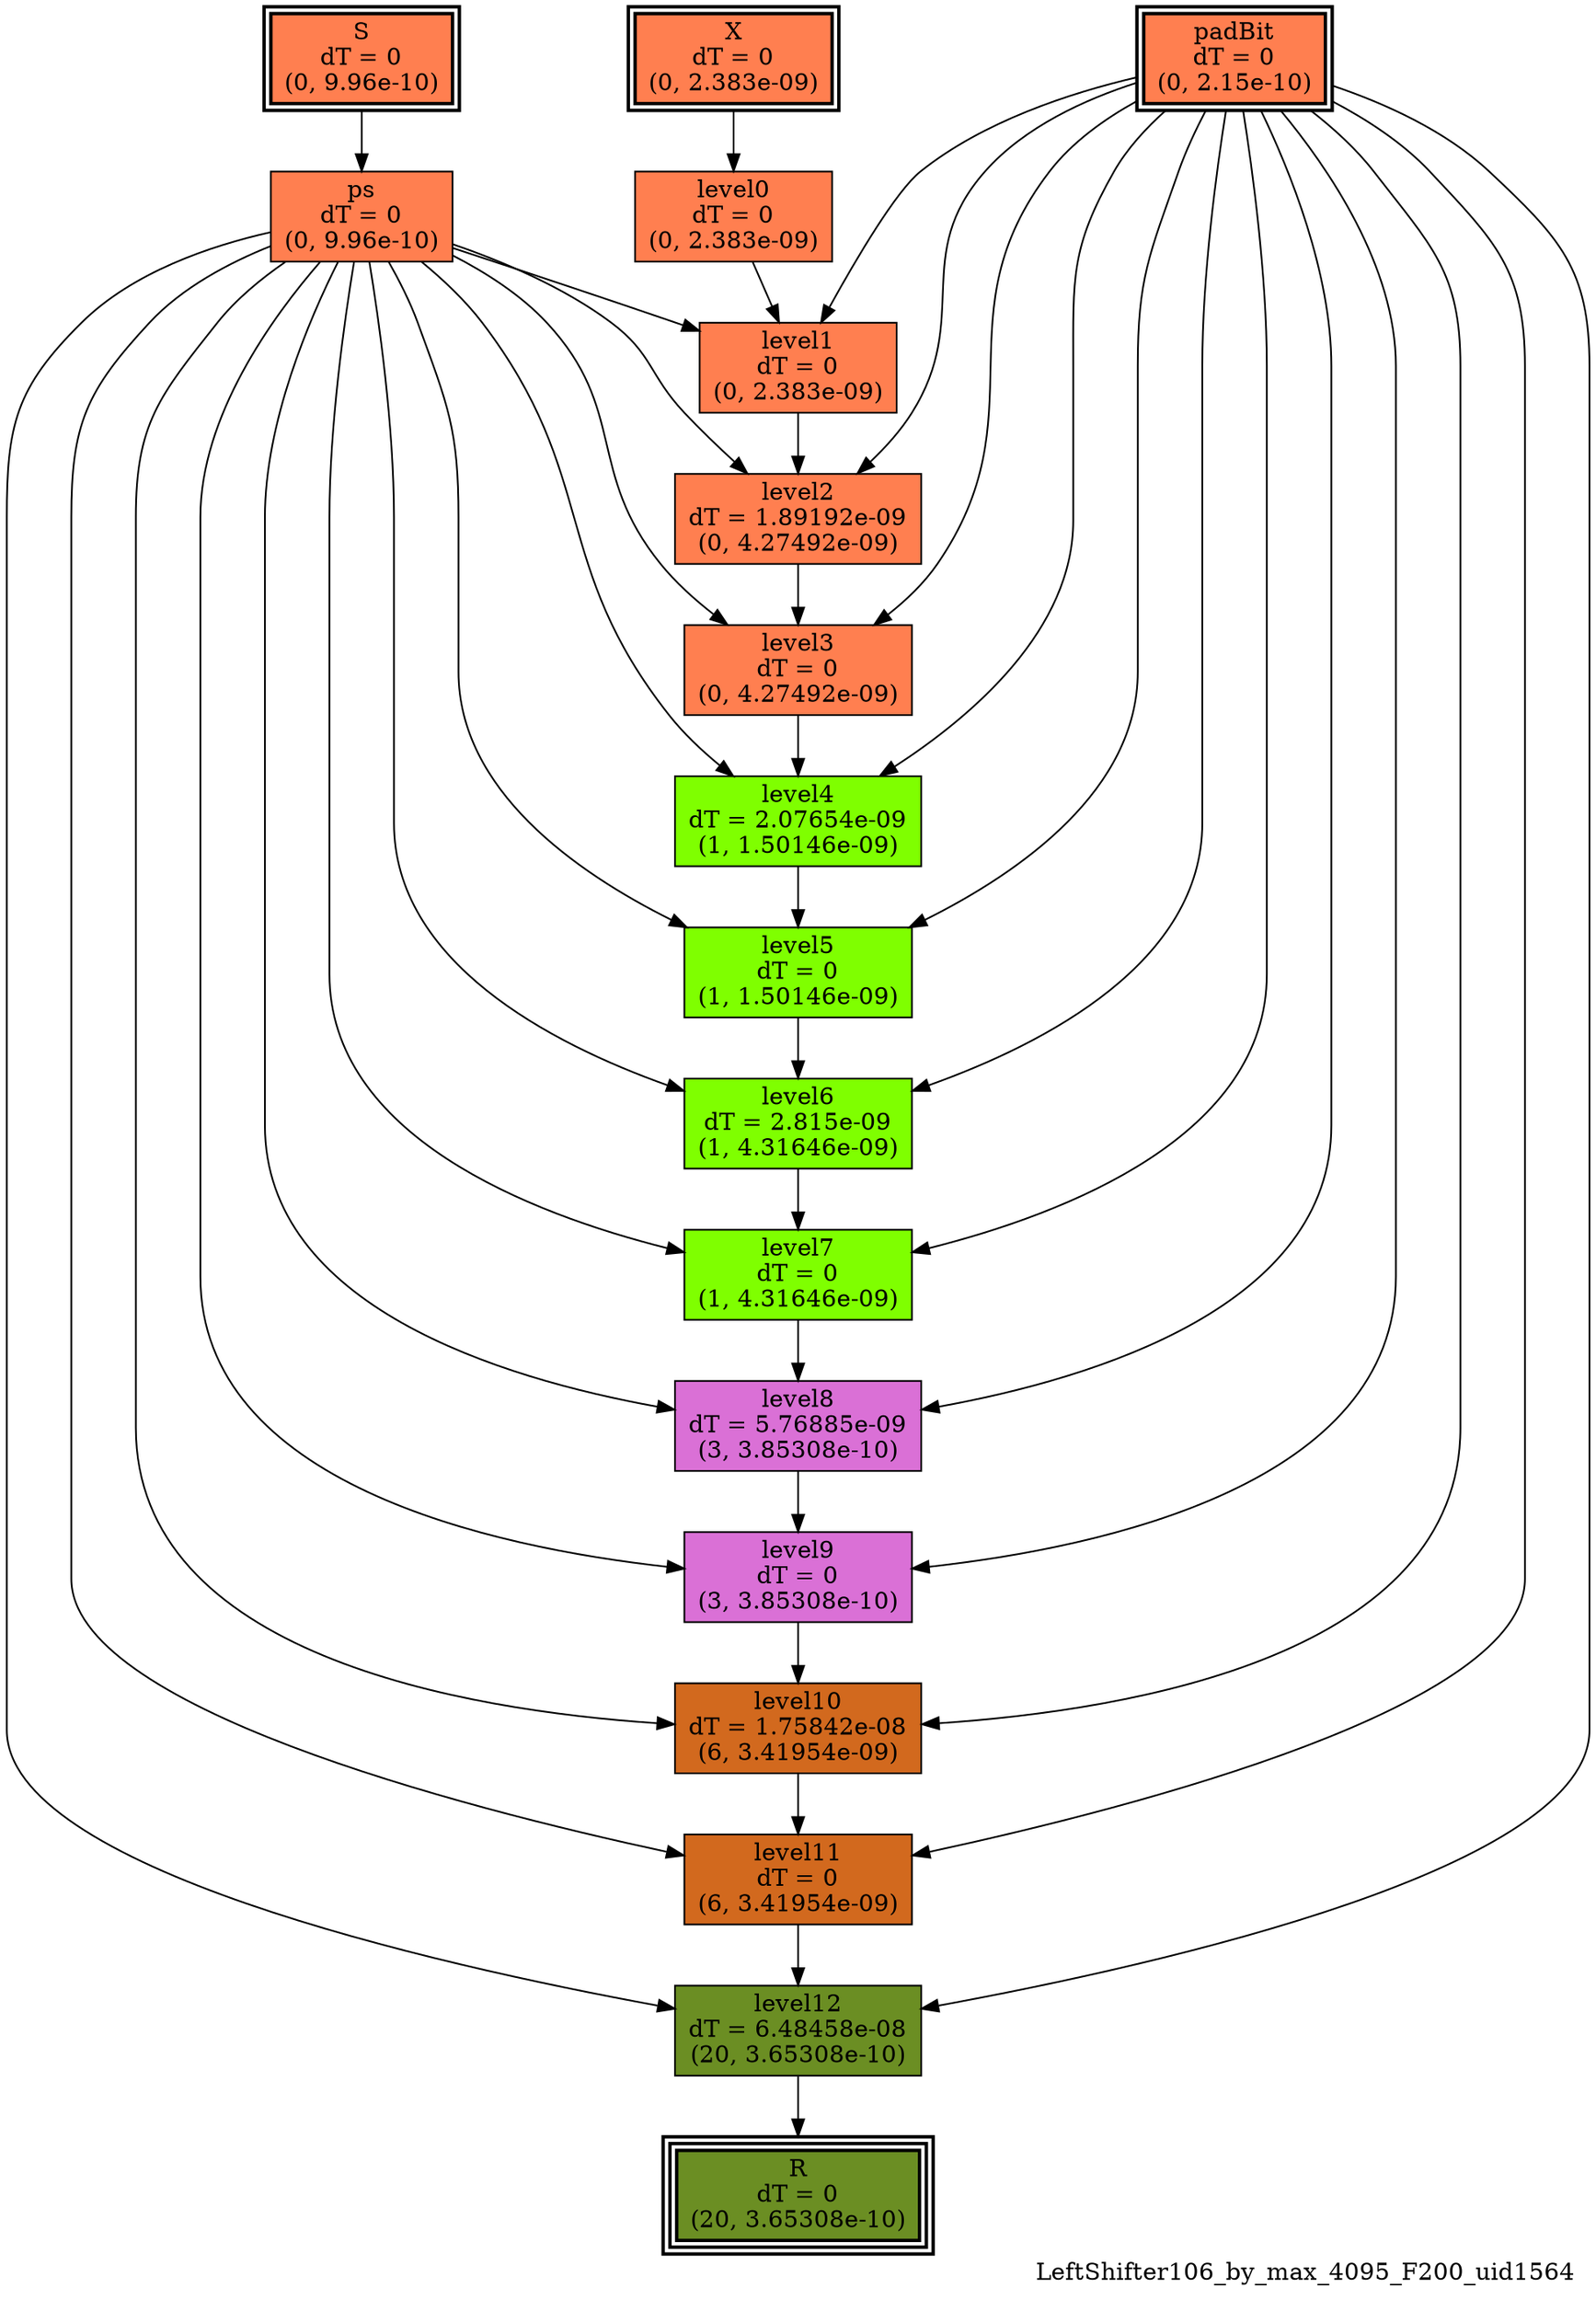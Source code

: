 digraph LeftShifter106_by_max_4095_F200_uid1564
{
	//graph drawing options
	label=LeftShifter106_by_max_4095_F200_uid1564;
	labelloc=bottom;
	labeljust=right;
	ratio=auto;
	nodesep=0.25;
	ranksep=0.5;

	//input/output signals of operator LeftShifter106_by_max_4095_F200_uid1564
	X__LeftShifter106_by_max_4095_F200_uid1564 [ label="X\ndT = 0\n(0, 2.383e-09)", shape=box, color=black, style="bold, filled", fillcolor=coral, peripheries=2 ];
	S__LeftShifter106_by_max_4095_F200_uid1564 [ label="S\ndT = 0\n(0, 9.96e-10)", shape=box, color=black, style="bold, filled", fillcolor=coral, peripheries=2 ];
	padBit__LeftShifter106_by_max_4095_F200_uid1564 [ label="padBit\ndT = 0\n(0, 2.15e-10)", shape=box, color=black, style="bold, filled", fillcolor=coral, peripheries=2 ];
	R__LeftShifter106_by_max_4095_F200_uid1564 [ label="R\ndT = 0\n(20, 3.65308e-10)", shape=box, color=black, style="bold, filled", fillcolor=olivedrab, peripheries=3 ];
	{rank=same X__LeftShifter106_by_max_4095_F200_uid1564, S__LeftShifter106_by_max_4095_F200_uid1564, padBit__LeftShifter106_by_max_4095_F200_uid1564};
	{rank=same R__LeftShifter106_by_max_4095_F200_uid1564};
	//internal signals of operator LeftShifter106_by_max_4095_F200_uid1564
	ps__LeftShifter106_by_max_4095_F200_uid1564 [ label="ps\ndT = 0\n(0, 9.96e-10)", shape=box, color=black, style=filled, fillcolor=coral, peripheries=1 ];
	level0__LeftShifter106_by_max_4095_F200_uid1564 [ label="level0\ndT = 0\n(0, 2.383e-09)", shape=box, color=black, style=filled, fillcolor=coral, peripheries=1 ];
	level1__LeftShifter106_by_max_4095_F200_uid1564 [ label="level1\ndT = 0\n(0, 2.383e-09)", shape=box, color=black, style=filled, fillcolor=coral, peripheries=1 ];
	level2__LeftShifter106_by_max_4095_F200_uid1564 [ label="level2\ndT = 1.89192e-09\n(0, 4.27492e-09)", shape=box, color=black, style=filled, fillcolor=coral, peripheries=1 ];
	level3__LeftShifter106_by_max_4095_F200_uid1564 [ label="level3\ndT = 0\n(0, 4.27492e-09)", shape=box, color=black, style=filled, fillcolor=coral, peripheries=1 ];
	level4__LeftShifter106_by_max_4095_F200_uid1564 [ label="level4\ndT = 2.07654e-09\n(1, 1.50146e-09)", shape=box, color=black, style=filled, fillcolor=chartreuse, peripheries=1 ];
	level5__LeftShifter106_by_max_4095_F200_uid1564 [ label="level5\ndT = 0\n(1, 1.50146e-09)", shape=box, color=black, style=filled, fillcolor=chartreuse, peripheries=1 ];
	level6__LeftShifter106_by_max_4095_F200_uid1564 [ label="level6\ndT = 2.815e-09\n(1, 4.31646e-09)", shape=box, color=black, style=filled, fillcolor=chartreuse, peripheries=1 ];
	level7__LeftShifter106_by_max_4095_F200_uid1564 [ label="level7\ndT = 0\n(1, 4.31646e-09)", shape=box, color=black, style=filled, fillcolor=chartreuse, peripheries=1 ];
	level8__LeftShifter106_by_max_4095_F200_uid1564 [ label="level8\ndT = 5.76885e-09\n(3, 3.85308e-10)", shape=box, color=black, style=filled, fillcolor=orchid, peripheries=1 ];
	level9__LeftShifter106_by_max_4095_F200_uid1564 [ label="level9\ndT = 0\n(3, 3.85308e-10)", shape=box, color=black, style=filled, fillcolor=orchid, peripheries=1 ];
	level10__LeftShifter106_by_max_4095_F200_uid1564 [ label="level10\ndT = 1.75842e-08\n(6, 3.41954e-09)", shape=box, color=black, style=filled, fillcolor=chocolate, peripheries=1 ];
	level11__LeftShifter106_by_max_4095_F200_uid1564 [ label="level11\ndT = 0\n(6, 3.41954e-09)", shape=box, color=black, style=filled, fillcolor=chocolate, peripheries=1 ];
	level12__LeftShifter106_by_max_4095_F200_uid1564 [ label="level12\ndT = 6.48458e-08\n(20, 3.65308e-10)", shape=box, color=black, style=filled, fillcolor=olivedrab, peripheries=1 ];

	//subcomponents of operator LeftShifter106_by_max_4095_F200_uid1564

	//input and internal signal connections of operator LeftShifter106_by_max_4095_F200_uid1564
	X__LeftShifter106_by_max_4095_F200_uid1564 -> level0__LeftShifter106_by_max_4095_F200_uid1564 [ arrowhead=normal, arrowsize=1.0, arrowtail=normal, color=black, dir=forward  ];
	S__LeftShifter106_by_max_4095_F200_uid1564 -> ps__LeftShifter106_by_max_4095_F200_uid1564 [ arrowhead=normal, arrowsize=1.0, arrowtail=normal, color=black, dir=forward  ];
	padBit__LeftShifter106_by_max_4095_F200_uid1564 -> level1__LeftShifter106_by_max_4095_F200_uid1564 [ arrowhead=normal, arrowsize=1.0, arrowtail=normal, color=black, dir=forward  ];
	padBit__LeftShifter106_by_max_4095_F200_uid1564 -> level2__LeftShifter106_by_max_4095_F200_uid1564 [ arrowhead=normal, arrowsize=1.0, arrowtail=normal, color=black, dir=forward  ];
	padBit__LeftShifter106_by_max_4095_F200_uid1564 -> level3__LeftShifter106_by_max_4095_F200_uid1564 [ arrowhead=normal, arrowsize=1.0, arrowtail=normal, color=black, dir=forward  ];
	padBit__LeftShifter106_by_max_4095_F200_uid1564 -> level4__LeftShifter106_by_max_4095_F200_uid1564 [ arrowhead=normal, arrowsize=1.0, arrowtail=normal, color=black, dir=forward  ];
	padBit__LeftShifter106_by_max_4095_F200_uid1564 -> level5__LeftShifter106_by_max_4095_F200_uid1564 [ arrowhead=normal, arrowsize=1.0, arrowtail=normal, color=black, dir=forward  ];
	padBit__LeftShifter106_by_max_4095_F200_uid1564 -> level6__LeftShifter106_by_max_4095_F200_uid1564 [ arrowhead=normal, arrowsize=1.0, arrowtail=normal, color=black, dir=forward  ];
	padBit__LeftShifter106_by_max_4095_F200_uid1564 -> level7__LeftShifter106_by_max_4095_F200_uid1564 [ arrowhead=normal, arrowsize=1.0, arrowtail=normal, color=black, dir=forward  ];
	padBit__LeftShifter106_by_max_4095_F200_uid1564 -> level8__LeftShifter106_by_max_4095_F200_uid1564 [ arrowhead=normal, arrowsize=1.0, arrowtail=normal, color=black, dir=forward  ];
	padBit__LeftShifter106_by_max_4095_F200_uid1564 -> level9__LeftShifter106_by_max_4095_F200_uid1564 [ arrowhead=normal, arrowsize=1.0, arrowtail=normal, color=black, dir=forward  ];
	padBit__LeftShifter106_by_max_4095_F200_uid1564 -> level10__LeftShifter106_by_max_4095_F200_uid1564 [ arrowhead=normal, arrowsize=1.0, arrowtail=normal, color=black, dir=forward  ];
	padBit__LeftShifter106_by_max_4095_F200_uid1564 -> level11__LeftShifter106_by_max_4095_F200_uid1564 [ arrowhead=normal, arrowsize=1.0, arrowtail=normal, color=black, dir=forward  ];
	padBit__LeftShifter106_by_max_4095_F200_uid1564 -> level12__LeftShifter106_by_max_4095_F200_uid1564 [ arrowhead=normal, arrowsize=1.0, arrowtail=normal, color=black, dir=forward  ];
	ps__LeftShifter106_by_max_4095_F200_uid1564 -> level1__LeftShifter106_by_max_4095_F200_uid1564 [ arrowhead=normal, arrowsize=1.0, arrowtail=normal, color=black, dir=forward  ];
	ps__LeftShifter106_by_max_4095_F200_uid1564 -> level2__LeftShifter106_by_max_4095_F200_uid1564 [ arrowhead=normal, arrowsize=1.0, arrowtail=normal, color=black, dir=forward  ];
	ps__LeftShifter106_by_max_4095_F200_uid1564 -> level3__LeftShifter106_by_max_4095_F200_uid1564 [ arrowhead=normal, arrowsize=1.0, arrowtail=normal, color=black, dir=forward  ];
	ps__LeftShifter106_by_max_4095_F200_uid1564 -> level4__LeftShifter106_by_max_4095_F200_uid1564 [ arrowhead=normal, arrowsize=1.0, arrowtail=normal, color=black, dir=forward  ];
	ps__LeftShifter106_by_max_4095_F200_uid1564 -> level5__LeftShifter106_by_max_4095_F200_uid1564 [ arrowhead=normal, arrowsize=1.0, arrowtail=normal, color=black, dir=forward  ];
	ps__LeftShifter106_by_max_4095_F200_uid1564 -> level6__LeftShifter106_by_max_4095_F200_uid1564 [ arrowhead=normal, arrowsize=1.0, arrowtail=normal, color=black, dir=forward  ];
	ps__LeftShifter106_by_max_4095_F200_uid1564 -> level7__LeftShifter106_by_max_4095_F200_uid1564 [ arrowhead=normal, arrowsize=1.0, arrowtail=normal, color=black, dir=forward  ];
	ps__LeftShifter106_by_max_4095_F200_uid1564 -> level8__LeftShifter106_by_max_4095_F200_uid1564 [ arrowhead=normal, arrowsize=1.0, arrowtail=normal, color=black, dir=forward  ];
	ps__LeftShifter106_by_max_4095_F200_uid1564 -> level9__LeftShifter106_by_max_4095_F200_uid1564 [ arrowhead=normal, arrowsize=1.0, arrowtail=normal, color=black, dir=forward  ];
	ps__LeftShifter106_by_max_4095_F200_uid1564 -> level10__LeftShifter106_by_max_4095_F200_uid1564 [ arrowhead=normal, arrowsize=1.0, arrowtail=normal, color=black, dir=forward  ];
	ps__LeftShifter106_by_max_4095_F200_uid1564 -> level11__LeftShifter106_by_max_4095_F200_uid1564 [ arrowhead=normal, arrowsize=1.0, arrowtail=normal, color=black, dir=forward  ];
	ps__LeftShifter106_by_max_4095_F200_uid1564 -> level12__LeftShifter106_by_max_4095_F200_uid1564 [ arrowhead=normal, arrowsize=1.0, arrowtail=normal, color=black, dir=forward  ];
	level0__LeftShifter106_by_max_4095_F200_uid1564 -> level1__LeftShifter106_by_max_4095_F200_uid1564 [ arrowhead=normal, arrowsize=1.0, arrowtail=normal, color=black, dir=forward  ];
	level1__LeftShifter106_by_max_4095_F200_uid1564 -> level2__LeftShifter106_by_max_4095_F200_uid1564 [ arrowhead=normal, arrowsize=1.0, arrowtail=normal, color=black, dir=forward  ];
	level2__LeftShifter106_by_max_4095_F200_uid1564 -> level3__LeftShifter106_by_max_4095_F200_uid1564 [ arrowhead=normal, arrowsize=1.0, arrowtail=normal, color=black, dir=forward  ];
	level3__LeftShifter106_by_max_4095_F200_uid1564 -> level4__LeftShifter106_by_max_4095_F200_uid1564 [ arrowhead=normal, arrowsize=1.0, arrowtail=normal, color=black, dir=forward  ];
	level4__LeftShifter106_by_max_4095_F200_uid1564 -> level5__LeftShifter106_by_max_4095_F200_uid1564 [ arrowhead=normal, arrowsize=1.0, arrowtail=normal, color=black, dir=forward  ];
	level5__LeftShifter106_by_max_4095_F200_uid1564 -> level6__LeftShifter106_by_max_4095_F200_uid1564 [ arrowhead=normal, arrowsize=1.0, arrowtail=normal, color=black, dir=forward  ];
	level6__LeftShifter106_by_max_4095_F200_uid1564 -> level7__LeftShifter106_by_max_4095_F200_uid1564 [ arrowhead=normal, arrowsize=1.0, arrowtail=normal, color=black, dir=forward  ];
	level7__LeftShifter106_by_max_4095_F200_uid1564 -> level8__LeftShifter106_by_max_4095_F200_uid1564 [ arrowhead=normal, arrowsize=1.0, arrowtail=normal, color=black, dir=forward  ];
	level8__LeftShifter106_by_max_4095_F200_uid1564 -> level9__LeftShifter106_by_max_4095_F200_uid1564 [ arrowhead=normal, arrowsize=1.0, arrowtail=normal, color=black, dir=forward  ];
	level9__LeftShifter106_by_max_4095_F200_uid1564 -> level10__LeftShifter106_by_max_4095_F200_uid1564 [ arrowhead=normal, arrowsize=1.0, arrowtail=normal, color=black, dir=forward  ];
	level10__LeftShifter106_by_max_4095_F200_uid1564 -> level11__LeftShifter106_by_max_4095_F200_uid1564 [ arrowhead=normal, arrowsize=1.0, arrowtail=normal, color=black, dir=forward  ];
	level11__LeftShifter106_by_max_4095_F200_uid1564 -> level12__LeftShifter106_by_max_4095_F200_uid1564 [ arrowhead=normal, arrowsize=1.0, arrowtail=normal, color=black, dir=forward  ];
	level12__LeftShifter106_by_max_4095_F200_uid1564 -> R__LeftShifter106_by_max_4095_F200_uid1564 [ arrowhead=normal, arrowsize=1.0, arrowtail=normal, color=black, dir=forward  ];
}


